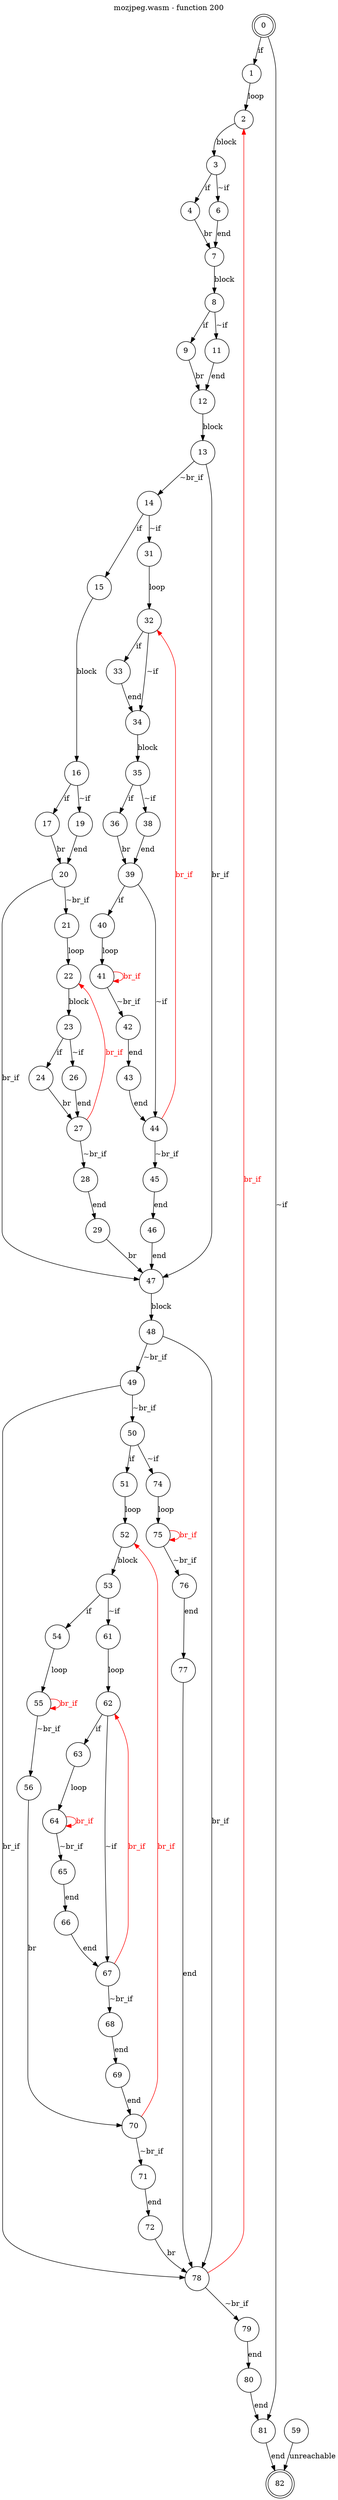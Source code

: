 digraph finite_state_machine {
    label = "mozjpeg.wasm - function 200"
    labelloc =  t
    labelfontsize = 16
    labelfontcolor = black
    labelfontname = "Helvetica"
    node [shape = doublecircle]; 0 82;
    node [shape = circle];
    0 -> 1[label="if"];
    0 -> 81[label="~if"];
    1 -> 2[label="loop"];
    2 -> 3[label="block"];
    3 -> 4[label="if"];
    3 -> 6[label="~if"];
    4 -> 7[label="br"];
    6 -> 7[label="end"];
    7 -> 8[label="block"];
    8 -> 9[label="if"];
    8 -> 11[label="~if"];
    9 -> 12[label="br"];
    11 -> 12[label="end"];
    12 -> 13[label="block"];
    13 -> 14[label="~br_if"];
    13 -> 47[label="br_if"];
    14 -> 15[label="if"];
    14 -> 31[label="~if"];
    15 -> 16[label="block"];
    16 -> 17[label="if"];
    16 -> 19[label="~if"];
    17 -> 20[label="br"];
    19 -> 20[label="end"];
    20 -> 21[label="~br_if"];
    20 -> 47[label="br_if"];
    21 -> 22[label="loop"];
    22 -> 23[label="block"];
    23 -> 24[label="if"];
    23 -> 26[label="~if"];
    24 -> 27[label="br"];
    26 -> 27[label="end"];
    27 -> 28[label="~br_if"];
    27 -> 22[color="red" fontcolor="red" label="br_if"];
    28 -> 29[label="end"];
    29 -> 47[label="br"];
    31 -> 32[label="loop"];
    32 -> 33[label="if"];
    32 -> 34[label="~if"];
    33 -> 34[label="end"];
    34 -> 35[label="block"];
    35 -> 36[label="if"];
    35 -> 38[label="~if"];
    36 -> 39[label="br"];
    38 -> 39[label="end"];
    39 -> 40[label="if"];
    39 -> 44[label="~if"];
    40 -> 41[label="loop"];
    41 -> 42[label="~br_if"];
    41 -> 41[color="red" fontcolor="red" label="br_if"];
    42 -> 43[label="end"];
    43 -> 44[label="end"];
    44 -> 45[label="~br_if"];
    44 -> 32[color="red" fontcolor="red" label="br_if"];
    45 -> 46[label="end"];
    46 -> 47[label="end"];
    47 -> 48[label="block"];
    48 -> 49[label="~br_if"];
    48 -> 78[label="br_if"];
    49 -> 50[label="~br_if"];
    49 -> 78[label="br_if"];
    50 -> 51[label="if"];
    50 -> 74[label="~if"];
    51 -> 52[label="loop"];
    52 -> 53[label="block"];
    53 -> 54[label="if"];
    53 -> 61[label="~if"];
    54 -> 55[label="loop"];
    55 -> 56[label="~br_if"];
    55 -> 55[color="red" fontcolor="red" label="br_if"];
    56 -> 70[label="br"];
    59 -> 82[label="unreachable"];
    61 -> 62[label="loop"];
    62 -> 63[label="if"];
    62 -> 67[label="~if"];
    63 -> 64[label="loop"];
    64 -> 65[label="~br_if"];
    64 -> 64[color="red" fontcolor="red" label="br_if"];
    65 -> 66[label="end"];
    66 -> 67[label="end"];
    67 -> 68[label="~br_if"];
    67 -> 62[color="red" fontcolor="red" label="br_if"];
    68 -> 69[label="end"];
    69 -> 70[label="end"];
    70 -> 71[label="~br_if"];
    70 -> 52[color="red" fontcolor="red" label="br_if"];
    71 -> 72[label="end"];
    72 -> 78[label="br"];
    74 -> 75[label="loop"];
    75 -> 76[label="~br_if"];
    75 -> 75[color="red" fontcolor="red" label="br_if"];
    76 -> 77[label="end"];
    77 -> 78[label="end"];
    78 -> 79[label="~br_if"];
    78 -> 2[color="red" fontcolor="red" label="br_if"];
    79 -> 80[label="end"];
    80 -> 81[label="end"];
    81 -> 82[label="end"];
}
